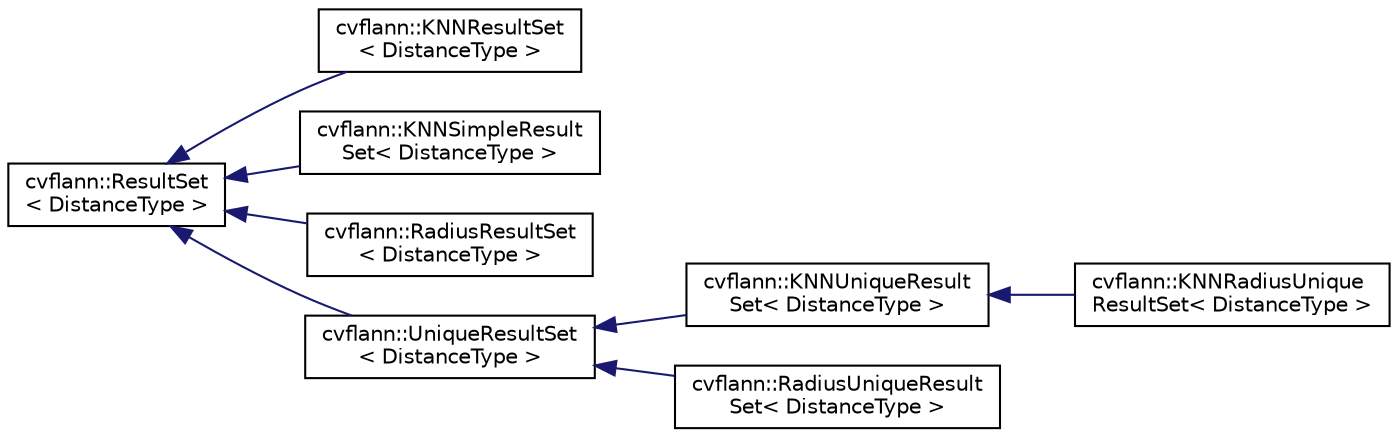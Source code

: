 digraph "Graphical Class Hierarchy"
{
 // LATEX_PDF_SIZE
  edge [fontname="Helvetica",fontsize="10",labelfontname="Helvetica",labelfontsize="10"];
  node [fontname="Helvetica",fontsize="10",shape=record];
  rankdir="LR";
  Node0 [label="cvflann::ResultSet\l\< DistanceType \>",height=0.2,width=0.4,color="black", fillcolor="white", style="filled",URL="$classcvflann_1_1_result_set.html",tooltip=" "];
  Node0 -> Node1 [dir="back",color="midnightblue",fontsize="10",style="solid",fontname="Helvetica"];
  Node1 [label="cvflann::KNNResultSet\l\< DistanceType \>",height=0.2,width=0.4,color="black", fillcolor="white", style="filled",URL="$classcvflann_1_1_k_n_n_result_set.html",tooltip=" "];
  Node0 -> Node2 [dir="back",color="midnightblue",fontsize="10",style="solid",fontname="Helvetica"];
  Node2 [label="cvflann::KNNSimpleResult\lSet\< DistanceType \>",height=0.2,width=0.4,color="black", fillcolor="white", style="filled",URL="$classcvflann_1_1_k_n_n_simple_result_set.html",tooltip=" "];
  Node0 -> Node3 [dir="back",color="midnightblue",fontsize="10",style="solid",fontname="Helvetica"];
  Node3 [label="cvflann::RadiusResultSet\l\< DistanceType \>",height=0.2,width=0.4,color="black", fillcolor="white", style="filled",URL="$classcvflann_1_1_radius_result_set.html",tooltip=" "];
  Node0 -> Node4 [dir="back",color="midnightblue",fontsize="10",style="solid",fontname="Helvetica"];
  Node4 [label="cvflann::UniqueResultSet\l\< DistanceType \>",height=0.2,width=0.4,color="black", fillcolor="white", style="filled",URL="$classcvflann_1_1_unique_result_set.html",tooltip=" "];
  Node4 -> Node5 [dir="back",color="midnightblue",fontsize="10",style="solid",fontname="Helvetica"];
  Node5 [label="cvflann::KNNUniqueResult\lSet\< DistanceType \>",height=0.2,width=0.4,color="black", fillcolor="white", style="filled",URL="$classcvflann_1_1_k_n_n_unique_result_set.html",tooltip=" "];
  Node5 -> Node6 [dir="back",color="midnightblue",fontsize="10",style="solid",fontname="Helvetica"];
  Node6 [label="cvflann::KNNRadiusUnique\lResultSet\< DistanceType \>",height=0.2,width=0.4,color="black", fillcolor="white", style="filled",URL="$classcvflann_1_1_k_n_n_radius_unique_result_set.html",tooltip=" "];
  Node4 -> Node7 [dir="back",color="midnightblue",fontsize="10",style="solid",fontname="Helvetica"];
  Node7 [label="cvflann::RadiusUniqueResult\lSet\< DistanceType \>",height=0.2,width=0.4,color="black", fillcolor="white", style="filled",URL="$classcvflann_1_1_radius_unique_result_set.html",tooltip=" "];
}

